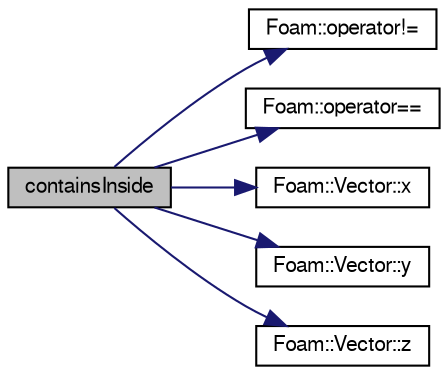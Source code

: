 digraph "containsInside"
{
  bgcolor="transparent";
  edge [fontname="FreeSans",fontsize="10",labelfontname="FreeSans",labelfontsize="10"];
  node [fontname="FreeSans",fontsize="10",shape=record];
  rankdir="LR";
  Node1022 [label="containsInside",height=0.2,width=0.4,color="black", fillcolor="grey75", style="filled", fontcolor="black"];
  Node1022 -> Node1023 [color="midnightblue",fontsize="10",style="solid",fontname="FreeSans"];
  Node1023 [label="Foam::operator!=",height=0.2,width=0.4,color="black",URL="$a21124.html#a0a0b5e26315df48032957661a6fafb29"];
  Node1022 -> Node1024 [color="midnightblue",fontsize="10",style="solid",fontname="FreeSans"];
  Node1024 [label="Foam::operator==",height=0.2,width=0.4,color="black",URL="$a21124.html#a28a45d2e3cca6152b024de57575abbf1"];
  Node1022 -> Node1025 [color="midnightblue",fontsize="10",style="solid",fontname="FreeSans"];
  Node1025 [label="Foam::Vector::x",height=0.2,width=0.4,color="black",URL="$a28442.html#a63327976e5a8359700064a02ae22548e"];
  Node1022 -> Node1026 [color="midnightblue",fontsize="10",style="solid",fontname="FreeSans"];
  Node1026 [label="Foam::Vector::y",height=0.2,width=0.4,color="black",URL="$a28442.html#a1ee865f676fbac703a49c6654dd3ad74"];
  Node1022 -> Node1027 [color="midnightblue",fontsize="10",style="solid",fontname="FreeSans"];
  Node1027 [label="Foam::Vector::z",height=0.2,width=0.4,color="black",URL="$a28442.html#a1c8320b15610de211ec70ef966581423"];
}
